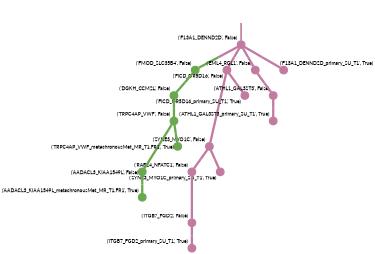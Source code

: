 strict digraph  {
graph[splines=false]; nodesep=0.7; rankdir=TB; ranksep=0.6; forcelabels=true; dpi=600; size=2.5;
0 [color="#c27ba0ff", fillcolor="#c27ba0ff", fixedsize=true, fontname=Lato, fontsize="12pt", height="0.25", label="", penwidth=3, shape=circle, style=filled, xlabel="('F13A1_DENND2D', False)"];
5 [color="#6aa84fff", fillcolor="#6aa84fff", fixedsize=true, fontname=Lato, fontsize="12pt", height="0.25", label="", penwidth=3, shape=circle, style=filled, xlabel="('FMOD_SLC35B4', False)"];
8 [color="#c27ba0ff", fillcolor="#c27ba0ff", fixedsize=true, fontname=Lato, fontsize="12pt", height="0.25", label="", penwidth=3, shape=circle, style=filled, xlabel="('FICD_OR5D16', False)"];
10 [color="#c27ba0ff", fillcolor="#c27ba0ff", fixedsize=true, fontname=Lato, fontsize="12pt", height="0.25", label="", penwidth=3, shape=circle, style=filled, xlabel="('EML4_RGL1', False)"];
13 [color="#c27ba0ff", fillcolor="#c27ba0ff", fixedsize=true, fontname=Lato, fontsize="12pt", height="0.25", label="", penwidth=3, shape=circle, style=filled, xlabel="('F13A1_DENND2D_primary_SU_T1', True)"];
1 [color="#c27ba0ff", fillcolor="#c27ba0ff", fixedsize=true, fontname=Lato, fontsize="12pt", height="0.25", label="", penwidth=3, shape=circle, style=filled, xlabel="('SYNE3_MYO1C', False)"];
7 [color="#c27ba0ff", fillcolor="#c27ba0ff", fixedsize=true, fontname=Lato, fontsize="12pt", height="0.25", label="", penwidth=3, shape=circle, style=filled, xlabel="('RAB24_NFATC1', False)"];
14 [color="#c27ba0ff", fillcolor="#c27ba0ff", fixedsize=true, fontname=Lato, fontsize="12pt", height="0.25", label="", penwidth=3, shape=circle, style=filled, xlabel="('SYNE3_MYO1C_primary_SU_T1', True)"];
2 [color="#c27ba0ff", fillcolor="#c27ba0ff", fixedsize=true, fontname=Lato, fontsize="12pt", height="0.25", label="", penwidth=3, shape=circle, style=filled, xlabel="('ITGB7_FGD2', False)"];
15 [color="#c27ba0ff", fillcolor="#c27ba0ff", fixedsize=true, fontname=Lato, fontsize="12pt", height="0.25", label="", penwidth=3, shape=circle, style=filled, xlabel="('ITGB7_FGD2_primary_SU_T1', True)"];
3 [color="#6aa84fff", fillcolor="#6aa84fff", fixedsize=true, fontname=Lato, fontsize="12pt", height="0.25", label="", penwidth=3, shape=circle, style=filled, xlabel="('AADACL3_KIAA1549L', False)"];
11 [color="#6aa84fff", fillcolor="#6aa84fff", fixedsize=true, fontname=Lato, fontsize="12pt", height="0.25", label="", penwidth=3, shape=circle, style=filled, xlabel="('AADACL3_KIAA1549L_metachronousMet_MR_T1.FR1', True)"];
4 [color="#6aa84fff", fillcolor="#6aa84fff", fixedsize=true, fontname=Lato, fontsize="12pt", height="0.25", label="", penwidth=3, shape=circle, style=filled, xlabel="('TRPC4AP_VWF', False)"];
12 [color="#6aa84fff", fillcolor="#6aa84fff", fixedsize=true, fontname=Lato, fontsize="12pt", height="0.25", label="", penwidth=3, shape=circle, style=filled, xlabel="('TRPC4AP_VWF_metachronousMet_MR_T1.FR1', True)"];
6 [color="#6aa84fff", fillcolor="#6aa84fff", fixedsize=true, fontname=Lato, fontsize="12pt", height="0.25", label="", penwidth=3, shape=circle, style=filled, xlabel="('DGKH_CCM2L', False)"];
16 [color="#c27ba0ff", fillcolor="#c27ba0ff", fixedsize=true, fontname=Lato, fontsize="12pt", height="0.25", label="", penwidth=3, shape=circle, style=filled, xlabel="('FICD_OR5D16_primary_SU_T1', True)"];
9 [color="#c27ba0ff", fillcolor="#c27ba0ff", fixedsize=true, fontname=Lato, fontsize="12pt", height="0.25", label="", penwidth=3, shape=circle, style=filled, xlabel="('ATHL1_GAL3ST3', False)"];
17 [color="#c27ba0ff", fillcolor="#c27ba0ff", fixedsize=true, fontname=Lato, fontsize="12pt", height="0.25", label="", penwidth=3, shape=circle, style=filled, xlabel="('ATHL1_GAL3ST3_primary_SU_T1', True)"];
normal [label="", penwidth=3, style=invis, xlabel="('F13A1_DENND2D', False)"];
0 -> 5  [arrowsize=0, color="#c27ba0ff;0.5:#6aa84fff", minlen="1.692307710647583", penwidth="5.5", style=solid];
0 -> 8  [arrowsize=0, color="#c27ba0ff;0.5:#c27ba0ff", minlen="1.384615421295166", penwidth="5.5", style=solid];
0 -> 10  [arrowsize=0, color="#c27ba0ff;0.5:#c27ba0ff", minlen="1.384615421295166", penwidth="5.5", style=solid];
0 -> 13  [arrowsize=0, color="#c27ba0ff;0.5:#c27ba0ff", minlen="1.192307710647583", penwidth="5.5", style=solid];
5 -> 6  [arrowsize=0, color="#6aa84fff;0.5:#6aa84fff", minlen="1.615384578704834", penwidth="5.5", style=solid];
8 -> 1  [arrowsize=0, color="#c27ba0ff;0.5:#c27ba0ff", minlen="3.0", penwidth="5.5", style=solid];
8 -> 16  [arrowsize=0, color="#c27ba0ff;0.5:#c27ba0ff", minlen="1.192307710647583", penwidth="5.5", style=solid];
10 -> 9  [arrowsize=0, color="#c27ba0ff;0.5:#c27ba0ff", minlen="1.384615421295166", penwidth="5.5", style=solid];
1 -> 7  [arrowsize=0, color="#c27ba0ff;0.5:#c27ba0ff", minlen="1.4615384340286255", penwidth="5.5", style=solid];
1 -> 14  [arrowsize=0, color="#c27ba0ff;0.5:#c27ba0ff", minlen="1.192307710647583", penwidth="5.5", style=solid];
7 -> 2  [arrowsize=0, color="#c27ba0ff;0.5:#c27ba0ff", minlen="2.923076868057251", penwidth="5.5", style=solid];
2 -> 15  [arrowsize=0, color="#c27ba0ff;0.5:#c27ba0ff", minlen="1.192307710647583", penwidth="5.5", style=solid];
3 -> 11  [arrowsize=0, color="#6aa84fff;0.5:#6aa84fff", minlen="1.192307710647583", penwidth="5.5", style=solid];
4 -> 3  [arrowsize=0, color="#6aa84fff;0.5:#6aa84fff", minlen="2.384615421295166", penwidth="5.5", style=solid];
4 -> 12  [arrowsize=0, color="#6aa84fff;0.5:#6aa84fff", minlen="1.192307710647583", penwidth="5.5", style=solid];
6 -> 4  [arrowsize=0, color="#6aa84fff;0.5:#6aa84fff", minlen="1.692307710647583", penwidth="5.5", style=solid];
9 -> 17  [arrowsize=0, color="#c27ba0ff;0.5:#c27ba0ff", minlen="1.192307710647583", penwidth="5.5", style=solid];
normal -> 0  [arrowsize=0, color="#c27ba0ff", label="", penwidth=4, style=solid];
}
